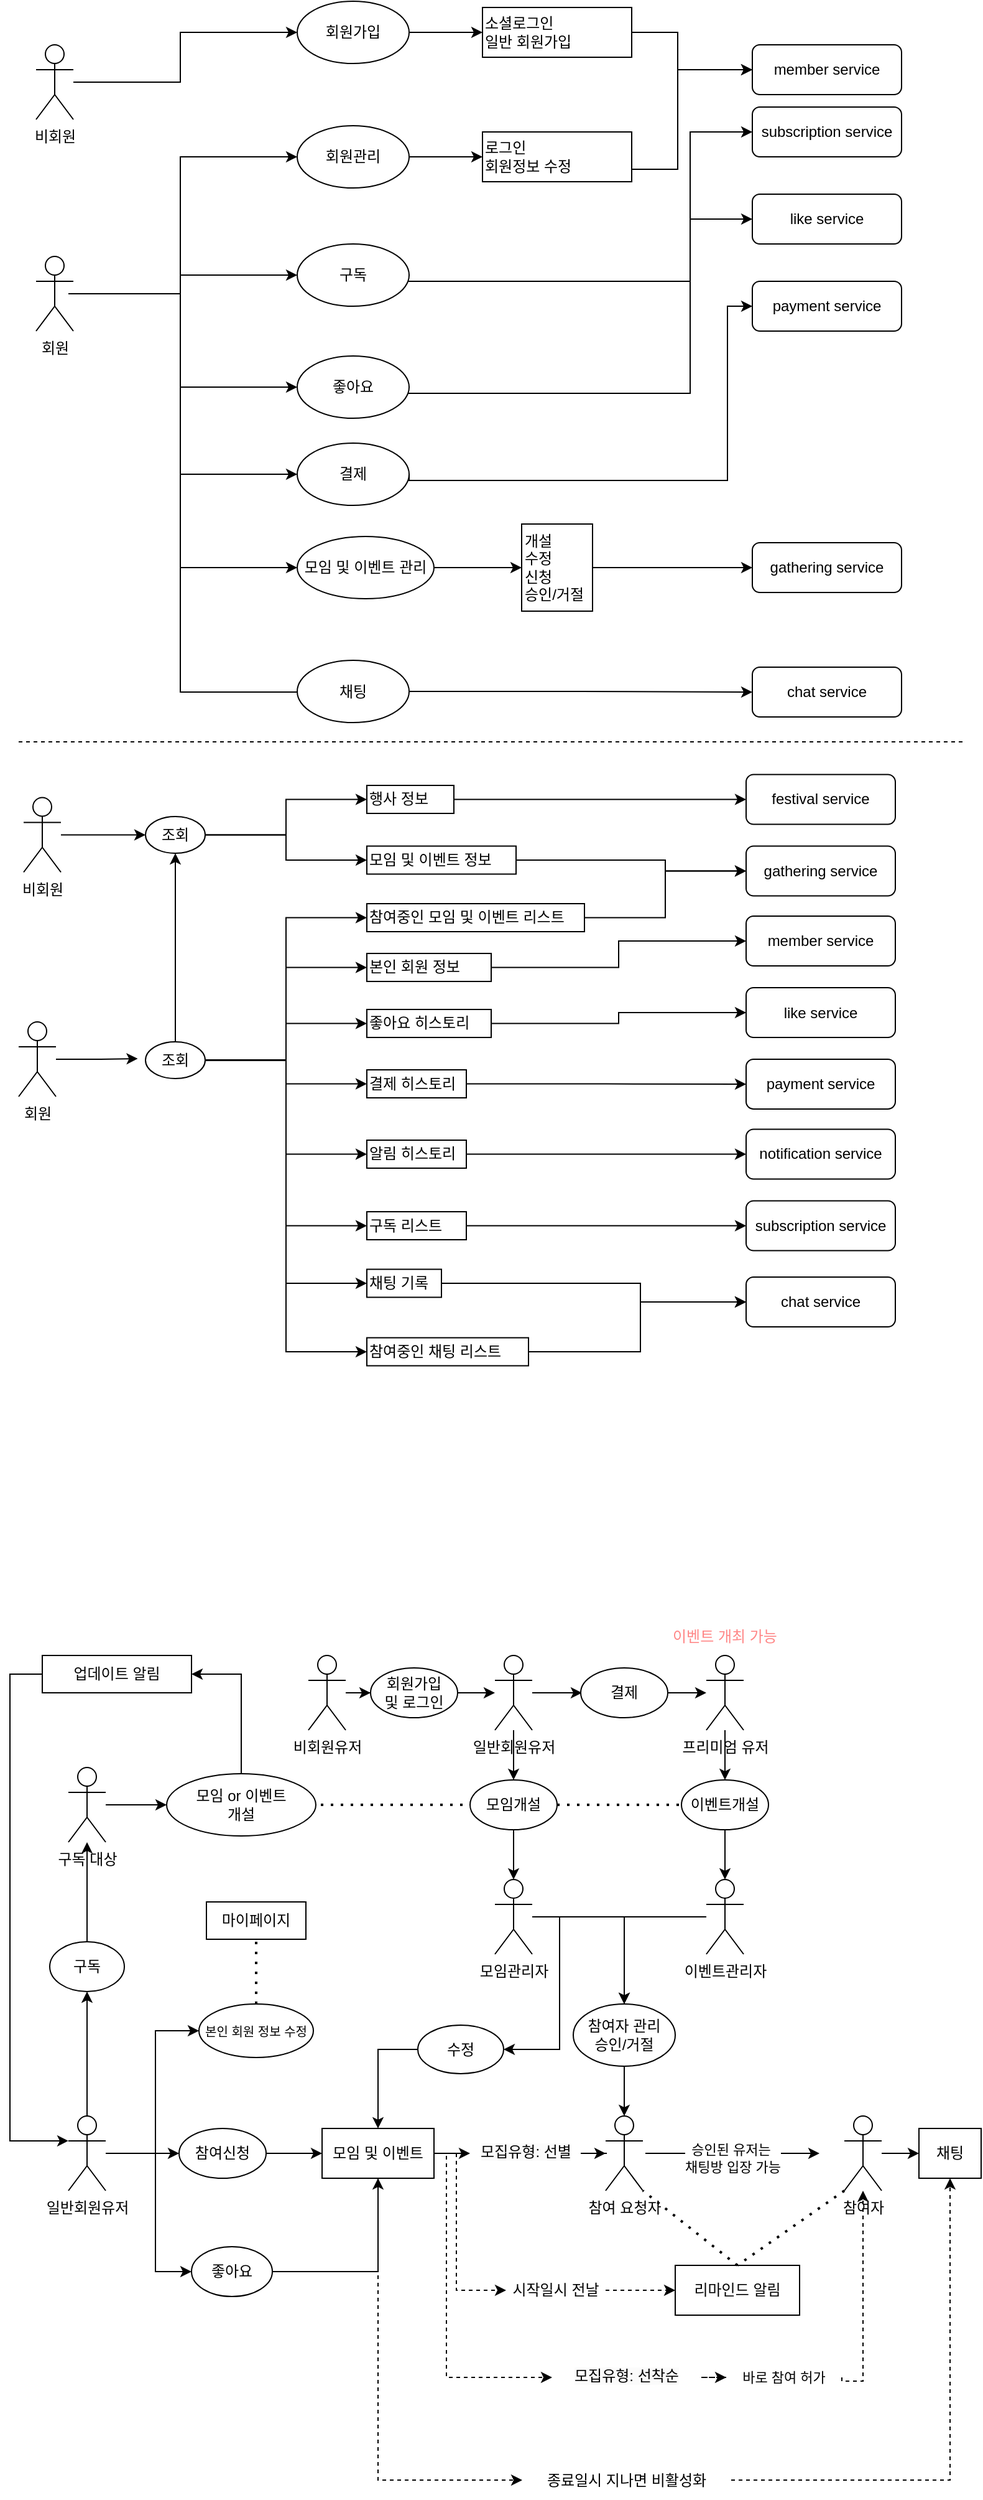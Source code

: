 <mxfile version="24.3.0" type="github">
  <diagram name="페이지-1" id="MK5Hw0KBVoJ_4Murm1ev">
    <mxGraphModel dx="1434" dy="728" grid="0" gridSize="10" guides="1" tooltips="1" connect="1" arrows="1" fold="1" page="1" pageScale="1" pageWidth="827" pageHeight="1169" math="0" shadow="0">
      <root>
        <mxCell id="0" />
        <mxCell id="1" parent="0" />
        <mxCell id="NeVZHB2cAkmc2NvBBLA5-3" style="edgeStyle=orthogonalEdgeStyle;rounded=0;orthogonalLoop=1;jettySize=auto;html=1;entryX=0;entryY=0.5;entryDx=0;entryDy=0;" parent="1" source="ANXaPgxON0iwH09Vxr6g-2" target="ANXaPgxON0iwH09Vxr6g-25" edge="1">
          <mxGeometry relative="1" as="geometry">
            <mxPoint x="250" y="30" as="targetPoint" />
            <Array as="points">
              <mxPoint x="160" y="70" />
              <mxPoint x="160" y="30" />
            </Array>
          </mxGeometry>
        </mxCell>
        <mxCell id="ANXaPgxON0iwH09Vxr6g-2" value="비회원" style="shape=umlActor;verticalLabelPosition=bottom;verticalAlign=top;html=1;outlineConnect=0;" parent="1" vertex="1">
          <mxGeometry x="44" y="40" width="30" height="60" as="geometry" />
        </mxCell>
        <mxCell id="ANXaPgxON0iwH09Vxr6g-62" style="edgeStyle=orthogonalEdgeStyle;rounded=0;orthogonalLoop=1;jettySize=auto;html=1;entryX=0;entryY=0.5;entryDx=0;entryDy=0;" parent="1" source="ANXaPgxON0iwH09Vxr6g-9" target="ANXaPgxON0iwH09Vxr6g-28" edge="1">
          <mxGeometry relative="1" as="geometry">
            <Array as="points">
              <mxPoint x="160" y="240" />
              <mxPoint x="160" y="225" />
            </Array>
          </mxGeometry>
        </mxCell>
        <mxCell id="ANXaPgxON0iwH09Vxr6g-63" style="edgeStyle=orthogonalEdgeStyle;rounded=0;orthogonalLoop=1;jettySize=auto;html=1;entryX=0;entryY=0.5;entryDx=0;entryDy=0;" parent="1" source="ANXaPgxON0iwH09Vxr6g-9" target="ANXaPgxON0iwH09Vxr6g-29" edge="1">
          <mxGeometry relative="1" as="geometry">
            <Array as="points">
              <mxPoint x="160" y="240" />
              <mxPoint x="160" y="315" />
            </Array>
          </mxGeometry>
        </mxCell>
        <mxCell id="ANXaPgxON0iwH09Vxr6g-65" style="edgeStyle=orthogonalEdgeStyle;rounded=0;orthogonalLoop=1;jettySize=auto;html=1;entryX=0;entryY=0.5;entryDx=0;entryDy=0;" parent="1" source="ANXaPgxON0iwH09Vxr6g-9" target="ANXaPgxON0iwH09Vxr6g-30" edge="1">
          <mxGeometry relative="1" as="geometry">
            <Array as="points">
              <mxPoint x="160" y="240" />
              <mxPoint x="160" y="385" />
            </Array>
          </mxGeometry>
        </mxCell>
        <mxCell id="ANXaPgxON0iwH09Vxr6g-80" style="edgeStyle=orthogonalEdgeStyle;rounded=0;orthogonalLoop=1;jettySize=auto;html=1;entryX=0;entryY=0.5;entryDx=0;entryDy=0;" parent="1" source="ANXaPgxON0iwH09Vxr6g-9" target="ANXaPgxON0iwH09Vxr6g-36" edge="1">
          <mxGeometry relative="1" as="geometry">
            <Array as="points">
              <mxPoint x="160" y="240" />
              <mxPoint x="160" y="560" />
              <mxPoint x="280" y="560" />
            </Array>
          </mxGeometry>
        </mxCell>
        <mxCell id="NeVZHB2cAkmc2NvBBLA5-2" style="edgeStyle=orthogonalEdgeStyle;rounded=0;orthogonalLoop=1;jettySize=auto;html=1;entryX=0;entryY=0.5;entryDx=0;entryDy=0;" parent="1" target="ANXaPgxON0iwH09Vxr6g-31" edge="1">
          <mxGeometry relative="1" as="geometry">
            <mxPoint x="70" y="240" as="sourcePoint" />
            <mxPoint x="266" y="455" as="targetPoint" />
            <Array as="points">
              <mxPoint x="160" y="240" />
              <mxPoint x="160" y="460" />
            </Array>
          </mxGeometry>
        </mxCell>
        <mxCell id="NeVZHB2cAkmc2NvBBLA5-11" style="edgeStyle=orthogonalEdgeStyle;rounded=0;orthogonalLoop=1;jettySize=auto;html=1;entryX=0;entryY=0.5;entryDx=0;entryDy=0;" parent="1" source="ANXaPgxON0iwH09Vxr6g-9" target="ANXaPgxON0iwH09Vxr6g-26" edge="1">
          <mxGeometry relative="1" as="geometry">
            <Array as="points">
              <mxPoint x="160" y="240" />
              <mxPoint x="160" y="130" />
            </Array>
          </mxGeometry>
        </mxCell>
        <mxCell id="ANXaPgxON0iwH09Vxr6g-9" value="회&lt;span style=&quot;background-color: initial;&quot;&gt;원&lt;/span&gt;" style="shape=umlActor;verticalLabelPosition=bottom;verticalAlign=top;html=1;outlineConnect=0;" parent="1" vertex="1">
          <mxGeometry x="44" y="210" width="30" height="60" as="geometry" />
        </mxCell>
        <mxCell id="NeVZHB2cAkmc2NvBBLA5-5" style="edgeStyle=orthogonalEdgeStyle;rounded=0;orthogonalLoop=1;jettySize=auto;html=1;entryX=0;entryY=0.5;entryDx=0;entryDy=0;" parent="1" source="ANXaPgxON0iwH09Vxr6g-25" target="ANXaPgxON0iwH09Vxr6g-56" edge="1">
          <mxGeometry relative="1" as="geometry">
            <mxPoint x="394" y="30" as="targetPoint" />
          </mxGeometry>
        </mxCell>
        <mxCell id="ANXaPgxON0iwH09Vxr6g-25" value="회원가입" style="ellipse;whiteSpace=wrap;html=1;" parent="1" vertex="1">
          <mxGeometry x="254" y="5" width="90" height="50" as="geometry" />
        </mxCell>
        <mxCell id="NeVZHB2cAkmc2NvBBLA5-6" style="edgeStyle=orthogonalEdgeStyle;rounded=0;orthogonalLoop=1;jettySize=auto;html=1;entryX=0;entryY=0.5;entryDx=0;entryDy=0;" parent="1" source="ANXaPgxON0iwH09Vxr6g-26" target="ANXaPgxON0iwH09Vxr6g-52" edge="1">
          <mxGeometry relative="1" as="geometry">
            <mxPoint x="394" y="130" as="targetPoint" />
          </mxGeometry>
        </mxCell>
        <mxCell id="ANXaPgxON0iwH09Vxr6g-26" value="회원관리" style="ellipse;whiteSpace=wrap;html=1;" parent="1" vertex="1">
          <mxGeometry x="254" y="105" width="90" height="50" as="geometry" />
        </mxCell>
        <mxCell id="ANXaPgxON0iwH09Vxr6g-61" style="edgeStyle=orthogonalEdgeStyle;rounded=0;orthogonalLoop=1;jettySize=auto;html=1;entryX=0;entryY=0.5;entryDx=0;entryDy=0;" parent="1" source="ANXaPgxON0iwH09Vxr6g-28" target="ANXaPgxON0iwH09Vxr6g-43" edge="1">
          <mxGeometry relative="1" as="geometry">
            <Array as="points">
              <mxPoint x="570" y="230" />
              <mxPoint x="570" y="110" />
            </Array>
          </mxGeometry>
        </mxCell>
        <mxCell id="ANXaPgxON0iwH09Vxr6g-28" value="구독" style="ellipse;whiteSpace=wrap;html=1;" parent="1" vertex="1">
          <mxGeometry x="254" y="200" width="90" height="50" as="geometry" />
        </mxCell>
        <mxCell id="ANXaPgxON0iwH09Vxr6g-64" style="edgeStyle=orthogonalEdgeStyle;rounded=0;orthogonalLoop=1;jettySize=auto;html=1;entryX=0;entryY=0.5;entryDx=0;entryDy=0;" parent="1" source="ANXaPgxON0iwH09Vxr6g-29" target="ANXaPgxON0iwH09Vxr6g-48" edge="1">
          <mxGeometry relative="1" as="geometry">
            <Array as="points">
              <mxPoint x="570" y="320" />
              <mxPoint x="570" y="180" />
            </Array>
          </mxGeometry>
        </mxCell>
        <mxCell id="ANXaPgxON0iwH09Vxr6g-29" value="좋아요" style="ellipse;whiteSpace=wrap;html=1;" parent="1" vertex="1">
          <mxGeometry x="254" y="290" width="90" height="50" as="geometry" />
        </mxCell>
        <mxCell id="ANXaPgxON0iwH09Vxr6g-66" style="edgeStyle=orthogonalEdgeStyle;rounded=0;orthogonalLoop=1;jettySize=auto;html=1;exitX=1;exitY=0.5;exitDx=0;exitDy=0;entryX=0;entryY=0.5;entryDx=0;entryDy=0;" parent="1" source="ANXaPgxON0iwH09Vxr6g-30" target="ANXaPgxON0iwH09Vxr6g-45" edge="1">
          <mxGeometry relative="1" as="geometry">
            <Array as="points">
              <mxPoint x="600" y="390" />
              <mxPoint x="600" y="250" />
            </Array>
          </mxGeometry>
        </mxCell>
        <mxCell id="ANXaPgxON0iwH09Vxr6g-30" value="결제" style="ellipse;whiteSpace=wrap;html=1;" parent="1" vertex="1">
          <mxGeometry x="254" y="360" width="90" height="50" as="geometry" />
        </mxCell>
        <mxCell id="NeVZHB2cAkmc2NvBBLA5-9" style="edgeStyle=orthogonalEdgeStyle;rounded=0;orthogonalLoop=1;jettySize=auto;html=1;exitX=1;exitY=0.5;exitDx=0;exitDy=0;" parent="1" source="ANXaPgxON0iwH09Vxr6g-31" target="ANXaPgxON0iwH09Vxr6g-76" edge="1">
          <mxGeometry relative="1" as="geometry" />
        </mxCell>
        <mxCell id="ANXaPgxON0iwH09Vxr6g-31" value="모임 및 이벤트 관리" style="ellipse;whiteSpace=wrap;html=1;" parent="1" vertex="1">
          <mxGeometry x="254" y="435" width="110" height="50" as="geometry" />
        </mxCell>
        <mxCell id="ANXaPgxON0iwH09Vxr6g-81" style="edgeStyle=orthogonalEdgeStyle;rounded=0;orthogonalLoop=1;jettySize=auto;html=1;entryX=0;entryY=0.5;entryDx=0;entryDy=0;" parent="1" source="ANXaPgxON0iwH09Vxr6g-36" target="ANXaPgxON0iwH09Vxr6g-47" edge="1">
          <mxGeometry relative="1" as="geometry" />
        </mxCell>
        <mxCell id="ANXaPgxON0iwH09Vxr6g-36" value="채팅" style="ellipse;whiteSpace=wrap;html=1;" parent="1" vertex="1">
          <mxGeometry x="254" y="534.5" width="90" height="50" as="geometry" />
        </mxCell>
        <mxCell id="ANXaPgxON0iwH09Vxr6g-42" value="member service" style="rounded=1;whiteSpace=wrap;html=1;" parent="1" vertex="1">
          <mxGeometry x="620" y="40" width="120" height="40" as="geometry" />
        </mxCell>
        <mxCell id="ANXaPgxON0iwH09Vxr6g-43" value="subscription service" style="rounded=1;whiteSpace=wrap;html=1;" parent="1" vertex="1">
          <mxGeometry x="620" y="90" width="120" height="40" as="geometry" />
        </mxCell>
        <mxCell id="ANXaPgxON0iwH09Vxr6g-45" value="payment&amp;nbsp;&lt;span style=&quot;background-color: initial;&quot;&gt;service&lt;/span&gt;" style="rounded=1;whiteSpace=wrap;html=1;" parent="1" vertex="1">
          <mxGeometry x="620" y="230" width="120" height="40" as="geometry" />
        </mxCell>
        <mxCell id="ANXaPgxON0iwH09Vxr6g-46" value="notification&amp;nbsp;&lt;span style=&quot;background-color: initial;&quot;&gt;service&lt;/span&gt;" style="rounded=1;whiteSpace=wrap;html=1;" parent="1" vertex="1">
          <mxGeometry x="615" y="911.25" width="120" height="40" as="geometry" />
        </mxCell>
        <mxCell id="ANXaPgxON0iwH09Vxr6g-47" value="&lt;span style=&quot;background-color: initial;&quot;&gt;chat service&lt;/span&gt;" style="rounded=1;whiteSpace=wrap;html=1;" parent="1" vertex="1">
          <mxGeometry x="620" y="540" width="120" height="40" as="geometry" />
        </mxCell>
        <mxCell id="ANXaPgxON0iwH09Vxr6g-48" value="&lt;span style=&quot;background-color: initial;&quot;&gt;like service&lt;/span&gt;" style="rounded=1;whiteSpace=wrap;html=1;" parent="1" vertex="1">
          <mxGeometry x="620" y="160" width="120" height="40" as="geometry" />
        </mxCell>
        <mxCell id="ANXaPgxON0iwH09Vxr6g-49" value="&lt;span style=&quot;background-color: initial;&quot;&gt;festival service&lt;/span&gt;" style="rounded=1;whiteSpace=wrap;html=1;" parent="1" vertex="1">
          <mxGeometry x="615" y="626.25" width="120" height="40" as="geometry" />
        </mxCell>
        <mxCell id="ANXaPgxON0iwH09Vxr6g-50" value="&lt;span style=&quot;background-color: initial;&quot;&gt;gathering service&lt;/span&gt;" style="rounded=1;whiteSpace=wrap;html=1;" parent="1" vertex="1">
          <mxGeometry x="620" y="440" width="120" height="40" as="geometry" />
        </mxCell>
        <mxCell id="NeVZHB2cAkmc2NvBBLA5-8" style="edgeStyle=orthogonalEdgeStyle;rounded=0;orthogonalLoop=1;jettySize=auto;html=1;entryX=0;entryY=0.5;entryDx=0;entryDy=0;" parent="1" source="ANXaPgxON0iwH09Vxr6g-52" target="ANXaPgxON0iwH09Vxr6g-42" edge="1">
          <mxGeometry relative="1" as="geometry">
            <Array as="points">
              <mxPoint x="560" y="140" />
              <mxPoint x="560" y="60" />
            </Array>
          </mxGeometry>
        </mxCell>
        <mxCell id="ANXaPgxON0iwH09Vxr6g-52" value="로그인&lt;div&gt;회원정보 수정&lt;/div&gt;" style="rounded=0;whiteSpace=wrap;html=1;align=left;" parent="1" vertex="1">
          <mxGeometry x="403" y="110" width="120" height="40" as="geometry" />
        </mxCell>
        <mxCell id="NeVZHB2cAkmc2NvBBLA5-7" style="edgeStyle=orthogonalEdgeStyle;rounded=0;orthogonalLoop=1;jettySize=auto;html=1;exitX=1;exitY=0.5;exitDx=0;exitDy=0;entryX=0;entryY=0.5;entryDx=0;entryDy=0;" parent="1" source="ANXaPgxON0iwH09Vxr6g-56" target="ANXaPgxON0iwH09Vxr6g-42" edge="1">
          <mxGeometry relative="1" as="geometry">
            <Array as="points">
              <mxPoint x="560" y="30" />
              <mxPoint x="560" y="60" />
            </Array>
          </mxGeometry>
        </mxCell>
        <mxCell id="ANXaPgxON0iwH09Vxr6g-56" value="소셜로그인&lt;div&gt;일반 회원가입&lt;/div&gt;" style="rounded=0;whiteSpace=wrap;html=1;align=left;" parent="1" vertex="1">
          <mxGeometry x="403" y="10" width="120" height="40" as="geometry" />
        </mxCell>
        <mxCell id="NeVZHB2cAkmc2NvBBLA5-10" style="edgeStyle=orthogonalEdgeStyle;rounded=0;orthogonalLoop=1;jettySize=auto;html=1;entryX=0;entryY=0.5;entryDx=0;entryDy=0;" parent="1" source="ANXaPgxON0iwH09Vxr6g-76" target="ANXaPgxON0iwH09Vxr6g-50" edge="1">
          <mxGeometry relative="1" as="geometry" />
        </mxCell>
        <mxCell id="ANXaPgxON0iwH09Vxr6g-76" value="개설&lt;div&gt;수정&lt;/div&gt;&lt;div&gt;신청&lt;/div&gt;&lt;div&gt;승인/거절&lt;/div&gt;" style="rounded=0;whiteSpace=wrap;html=1;align=left;" parent="1" vertex="1">
          <mxGeometry x="434.5" y="425" width="57" height="70" as="geometry" />
        </mxCell>
        <mxCell id="ANXaPgxON0iwH09Vxr6g-82" value="" style="endArrow=none;dashed=1;html=1;rounded=0;" parent="1" edge="1">
          <mxGeometry width="50" height="50" relative="1" as="geometry">
            <mxPoint x="30" y="600" as="sourcePoint" />
            <mxPoint x="790" y="600" as="targetPoint" />
          </mxGeometry>
        </mxCell>
        <mxCell id="ANXaPgxON0iwH09Vxr6g-84" value="&lt;span style=&quot;background-color: initial;&quot;&gt;chat service&lt;/span&gt;" style="rounded=1;whiteSpace=wrap;html=1;" parent="1" vertex="1">
          <mxGeometry x="615" y="1030" width="120" height="40" as="geometry" />
        </mxCell>
        <mxCell id="ANXaPgxON0iwH09Vxr6g-85" value="member service" style="rounded=1;whiteSpace=wrap;html=1;" parent="1" vertex="1">
          <mxGeometry x="615" y="740" width="120" height="40" as="geometry" />
        </mxCell>
        <mxCell id="ANXaPgxON0iwH09Vxr6g-86" value="subscription service" style="rounded=1;whiteSpace=wrap;html=1;" parent="1" vertex="1">
          <mxGeometry x="615" y="968.75" width="120" height="40" as="geometry" />
        </mxCell>
        <mxCell id="ANXaPgxON0iwH09Vxr6g-87" value="payment&amp;nbsp;&lt;span style=&quot;background-color: initial;&quot;&gt;service&lt;/span&gt;" style="rounded=1;whiteSpace=wrap;html=1;" parent="1" vertex="1">
          <mxGeometry x="615" y="855" width="120" height="40" as="geometry" />
        </mxCell>
        <mxCell id="ANXaPgxON0iwH09Vxr6g-88" value="&lt;span style=&quot;background-color: initial;&quot;&gt;like service&lt;/span&gt;" style="rounded=1;whiteSpace=wrap;html=1;" parent="1" vertex="1">
          <mxGeometry x="615" y="797.5" width="120" height="40" as="geometry" />
        </mxCell>
        <mxCell id="ANXaPgxON0iwH09Vxr6g-89" value="&lt;span style=&quot;background-color: initial;&quot;&gt;gathering service&lt;/span&gt;" style="rounded=1;whiteSpace=wrap;html=1;" parent="1" vertex="1">
          <mxGeometry x="615" y="683.75" width="120" height="40" as="geometry" />
        </mxCell>
        <mxCell id="ANXaPgxON0iwH09Vxr6g-139" style="edgeStyle=orthogonalEdgeStyle;rounded=0;orthogonalLoop=1;jettySize=auto;html=1;entryX=0;entryY=0.5;entryDx=0;entryDy=0;" parent="1" source="ANXaPgxON0iwH09Vxr6g-92" target="NeVZHB2cAkmc2NvBBLA5-1" edge="1">
          <mxGeometry relative="1" as="geometry">
            <mxPoint x="140.0" y="674.483" as="targetPoint" />
          </mxGeometry>
        </mxCell>
        <mxCell id="ANXaPgxON0iwH09Vxr6g-92" value="비회원" style="shape=umlActor;verticalLabelPosition=bottom;verticalAlign=top;html=1;outlineConnect=0;" parent="1" vertex="1">
          <mxGeometry x="34" y="644.75" width="30" height="60" as="geometry" />
        </mxCell>
        <mxCell id="ANXaPgxON0iwH09Vxr6g-93" value="회&lt;span style=&quot;background-color: initial;&quot;&gt;원&lt;/span&gt;" style="shape=umlActor;verticalLabelPosition=bottom;verticalAlign=top;html=1;outlineConnect=0;" parent="1" vertex="1">
          <mxGeometry x="30" y="825" width="30" height="60" as="geometry" />
        </mxCell>
        <mxCell id="ANXaPgxON0iwH09Vxr6g-101" style="edgeStyle=orthogonalEdgeStyle;rounded=0;orthogonalLoop=1;jettySize=auto;html=1;entryX=0;entryY=0.5;entryDx=0;entryDy=0;exitX=1;exitY=0.5;exitDx=0;exitDy=0;" parent="1" source="ANXaPgxON0iwH09Vxr6g-126" target="ANXaPgxON0iwH09Vxr6g-85" edge="1">
          <mxGeometry relative="1" as="geometry">
            <mxPoint x="320" y="733.724" as="sourcePoint" />
          </mxGeometry>
        </mxCell>
        <mxCell id="ANXaPgxON0iwH09Vxr6g-105" style="edgeStyle=orthogonalEdgeStyle;rounded=0;orthogonalLoop=1;jettySize=auto;html=1;exitX=1;exitY=0.5;exitDx=0;exitDy=0;entryX=0;entryY=0.5;entryDx=0;entryDy=0;" parent="1" source="ANXaPgxON0iwH09Vxr6g-122" target="ANXaPgxON0iwH09Vxr6g-87" edge="1">
          <mxGeometry relative="1" as="geometry">
            <mxPoint x="320" y="861.25" as="sourcePoint" />
          </mxGeometry>
        </mxCell>
        <mxCell id="ANXaPgxON0iwH09Vxr6g-107" style="edgeStyle=orthogonalEdgeStyle;rounded=0;orthogonalLoop=1;jettySize=auto;html=1;entryX=0;entryY=0.5;entryDx=0;entryDy=0;exitX=1;exitY=0.5;exitDx=0;exitDy=0;" parent="1" source="ANXaPgxON0iwH09Vxr6g-123" target="ANXaPgxON0iwH09Vxr6g-46" edge="1">
          <mxGeometry relative="1" as="geometry">
            <mxPoint x="320" y="931.241" as="sourcePoint" />
          </mxGeometry>
        </mxCell>
        <mxCell id="ANXaPgxON0iwH09Vxr6g-109" style="edgeStyle=orthogonalEdgeStyle;rounded=0;orthogonalLoop=1;jettySize=auto;html=1;entryX=0;entryY=0.5;entryDx=0;entryDy=0;exitX=1;exitY=0.5;exitDx=0;exitDy=0;" parent="1" source="ANXaPgxON0iwH09Vxr6g-121" target="ANXaPgxON0iwH09Vxr6g-86" edge="1">
          <mxGeometry relative="1" as="geometry">
            <mxPoint x="320" y="1002.483" as="sourcePoint" />
          </mxGeometry>
        </mxCell>
        <mxCell id="ANXaPgxON0iwH09Vxr6g-134" style="edgeStyle=orthogonalEdgeStyle;rounded=0;orthogonalLoop=1;jettySize=auto;html=1;entryX=0;entryY=0.5;entryDx=0;entryDy=0;" parent="1" source="ANXaPgxON0iwH09Vxr6g-112" target="ANXaPgxON0iwH09Vxr6g-84" edge="1">
          <mxGeometry relative="1" as="geometry">
            <Array as="points">
              <mxPoint x="530" y="1090" />
              <mxPoint x="530" y="1050" />
            </Array>
          </mxGeometry>
        </mxCell>
        <mxCell id="ANXaPgxON0iwH09Vxr6g-112" value="참여중인 채팅 리스트" style="rounded=0;whiteSpace=wrap;html=1;align=left;" parent="1" vertex="1">
          <mxGeometry x="310" y="1078.75" width="130" height="22.5" as="geometry" />
        </mxCell>
        <mxCell id="ANXaPgxON0iwH09Vxr6g-133" style="edgeStyle=orthogonalEdgeStyle;rounded=0;orthogonalLoop=1;jettySize=auto;html=1;entryX=0;entryY=0.5;entryDx=0;entryDy=0;" parent="1" source="ANXaPgxON0iwH09Vxr6g-120" target="ANXaPgxON0iwH09Vxr6g-84" edge="1">
          <mxGeometry relative="1" as="geometry">
            <Array as="points">
              <mxPoint x="530" y="1035" />
              <mxPoint x="530" y="1050" />
            </Array>
          </mxGeometry>
        </mxCell>
        <mxCell id="ANXaPgxON0iwH09Vxr6g-120" value="채팅 기록" style="rounded=0;whiteSpace=wrap;html=1;align=left;" parent="1" vertex="1">
          <mxGeometry x="310" y="1023.75" width="60" height="22.5" as="geometry" />
        </mxCell>
        <mxCell id="ANXaPgxON0iwH09Vxr6g-121" value="구독 리스트" style="rounded=0;whiteSpace=wrap;html=1;align=left;" parent="1" vertex="1">
          <mxGeometry x="310" y="977.5" width="80" height="22.5" as="geometry" />
        </mxCell>
        <mxCell id="ANXaPgxON0iwH09Vxr6g-122" value="결제 히스토리" style="rounded=0;whiteSpace=wrap;html=1;align=left;" parent="1" vertex="1">
          <mxGeometry x="310" y="863.5" width="80" height="22.5" as="geometry" />
        </mxCell>
        <mxCell id="ANXaPgxON0iwH09Vxr6g-123" value="알림 히스토리" style="rounded=0;whiteSpace=wrap;html=1;align=left;" parent="1" vertex="1">
          <mxGeometry x="310" y="920" width="80" height="22.5" as="geometry" />
        </mxCell>
        <mxCell id="ANXaPgxON0iwH09Vxr6g-152" style="edgeStyle=orthogonalEdgeStyle;rounded=0;orthogonalLoop=1;jettySize=auto;html=1;entryX=0;entryY=0.5;entryDx=0;entryDy=0;" parent="1" source="ANXaPgxON0iwH09Vxr6g-124" target="ANXaPgxON0iwH09Vxr6g-88" edge="1">
          <mxGeometry relative="1" as="geometry" />
        </mxCell>
        <mxCell id="ANXaPgxON0iwH09Vxr6g-124" value="좋아요 히스토리" style="rounded=0;whiteSpace=wrap;html=1;align=left;" parent="1" vertex="1">
          <mxGeometry x="310" y="815" width="100" height="22.5" as="geometry" />
        </mxCell>
        <mxCell id="ANXaPgxON0iwH09Vxr6g-131" style="edgeStyle=orthogonalEdgeStyle;rounded=0;orthogonalLoop=1;jettySize=auto;html=1;entryX=0;entryY=0.5;entryDx=0;entryDy=0;" parent="1" source="ANXaPgxON0iwH09Vxr6g-125" target="ANXaPgxON0iwH09Vxr6g-89" edge="1">
          <mxGeometry relative="1" as="geometry" />
        </mxCell>
        <mxCell id="ANXaPgxON0iwH09Vxr6g-125" value="참여중인 모임 및 이벤트 리스트" style="rounded=0;whiteSpace=wrap;html=1;align=left;" parent="1" vertex="1">
          <mxGeometry x="310" y="730" width="175" height="22.5" as="geometry" />
        </mxCell>
        <mxCell id="ANXaPgxON0iwH09Vxr6g-126" value="본인 회원 정보" style="rounded=0;whiteSpace=wrap;html=1;align=left;" parent="1" vertex="1">
          <mxGeometry x="310" y="770" width="100" height="22.5" as="geometry" />
        </mxCell>
        <mxCell id="ANXaPgxON0iwH09Vxr6g-130" style="edgeStyle=orthogonalEdgeStyle;rounded=0;orthogonalLoop=1;jettySize=auto;html=1;entryX=0;entryY=0.5;entryDx=0;entryDy=0;" parent="1" source="ANXaPgxON0iwH09Vxr6g-127" target="ANXaPgxON0iwH09Vxr6g-89" edge="1">
          <mxGeometry relative="1" as="geometry">
            <Array as="points">
              <mxPoint x="550" y="695" />
              <mxPoint x="550" y="704" />
            </Array>
          </mxGeometry>
        </mxCell>
        <mxCell id="ANXaPgxON0iwH09Vxr6g-127" value="모임 및 이벤트 정보" style="rounded=0;whiteSpace=wrap;html=1;align=left;" parent="1" vertex="1">
          <mxGeometry x="310" y="683.75" width="120" height="22.5" as="geometry" />
        </mxCell>
        <mxCell id="ANXaPgxON0iwH09Vxr6g-132" style="edgeStyle=orthogonalEdgeStyle;rounded=0;orthogonalLoop=1;jettySize=auto;html=1;entryX=0;entryY=0.5;entryDx=0;entryDy=0;exitX=1;exitY=0.5;exitDx=0;exitDy=0;" parent="1" source="ANXaPgxON0iwH09Vxr6g-128" target="ANXaPgxON0iwH09Vxr6g-49" edge="1">
          <mxGeometry relative="1" as="geometry">
            <Array as="points">
              <mxPoint x="450" y="646" />
            </Array>
          </mxGeometry>
        </mxCell>
        <mxCell id="ANXaPgxON0iwH09Vxr6g-128" value="행사 정보" style="rounded=0;whiteSpace=wrap;html=1;align=left;" parent="1" vertex="1">
          <mxGeometry x="310" y="635" width="70" height="22.5" as="geometry" />
        </mxCell>
        <mxCell id="ANXaPgxON0iwH09Vxr6g-142" style="edgeStyle=orthogonalEdgeStyle;rounded=0;orthogonalLoop=1;jettySize=auto;html=1;entryX=0;entryY=0.5;entryDx=0;entryDy=0;exitX=1;exitY=0.5;exitDx=0;exitDy=0;" parent="1" source="NeVZHB2cAkmc2NvBBLA5-1" target="ANXaPgxON0iwH09Vxr6g-127" edge="1">
          <mxGeometry relative="1" as="geometry">
            <mxPoint x="180.0" y="674.483" as="sourcePoint" />
          </mxGeometry>
        </mxCell>
        <mxCell id="ANXaPgxON0iwH09Vxr6g-143" style="edgeStyle=orthogonalEdgeStyle;rounded=0;orthogonalLoop=1;jettySize=auto;html=1;entryX=0;entryY=0.5;entryDx=0;entryDy=0;exitX=1;exitY=0.5;exitDx=0;exitDy=0;" parent="1" source="NeVZHB2cAkmc2NvBBLA5-1" target="ANXaPgxON0iwH09Vxr6g-128" edge="1">
          <mxGeometry relative="1" as="geometry">
            <mxPoint x="180.0" y="674.483" as="sourcePoint" />
          </mxGeometry>
        </mxCell>
        <mxCell id="ANXaPgxON0iwH09Vxr6g-144" style="edgeStyle=orthogonalEdgeStyle;rounded=0;orthogonalLoop=1;jettySize=auto;html=1;entryX=0;entryY=0.5;entryDx=0;entryDy=0;" parent="1" source="ANXaPgxON0iwH09Vxr6g-140" target="ANXaPgxON0iwH09Vxr6g-125" edge="1">
          <mxGeometry relative="1" as="geometry" />
        </mxCell>
        <mxCell id="ANXaPgxON0iwH09Vxr6g-145" style="edgeStyle=orthogonalEdgeStyle;rounded=0;orthogonalLoop=1;jettySize=auto;html=1;entryX=0;entryY=0.5;entryDx=0;entryDy=0;" parent="1" source="ANXaPgxON0iwH09Vxr6g-140" target="ANXaPgxON0iwH09Vxr6g-126" edge="1">
          <mxGeometry relative="1" as="geometry" />
        </mxCell>
        <mxCell id="ANXaPgxON0iwH09Vxr6g-146" style="edgeStyle=orthogonalEdgeStyle;rounded=0;orthogonalLoop=1;jettySize=auto;html=1;entryX=0;entryY=0.5;entryDx=0;entryDy=0;" parent="1" source="ANXaPgxON0iwH09Vxr6g-140" target="ANXaPgxON0iwH09Vxr6g-124" edge="1">
          <mxGeometry relative="1" as="geometry" />
        </mxCell>
        <mxCell id="ANXaPgxON0iwH09Vxr6g-147" style="edgeStyle=orthogonalEdgeStyle;rounded=0;orthogonalLoop=1;jettySize=auto;html=1;entryX=0;entryY=0.5;entryDx=0;entryDy=0;" parent="1" source="ANXaPgxON0iwH09Vxr6g-140" target="ANXaPgxON0iwH09Vxr6g-122" edge="1">
          <mxGeometry relative="1" as="geometry" />
        </mxCell>
        <mxCell id="ANXaPgxON0iwH09Vxr6g-148" style="edgeStyle=orthogonalEdgeStyle;rounded=0;orthogonalLoop=1;jettySize=auto;html=1;entryX=0;entryY=0.5;entryDx=0;entryDy=0;" parent="1" source="ANXaPgxON0iwH09Vxr6g-140" target="ANXaPgxON0iwH09Vxr6g-123" edge="1">
          <mxGeometry relative="1" as="geometry" />
        </mxCell>
        <mxCell id="ANXaPgxON0iwH09Vxr6g-149" style="edgeStyle=orthogonalEdgeStyle;rounded=0;orthogonalLoop=1;jettySize=auto;html=1;entryX=0;entryY=0.5;entryDx=0;entryDy=0;" parent="1" source="ANXaPgxON0iwH09Vxr6g-140" target="ANXaPgxON0iwH09Vxr6g-121" edge="1">
          <mxGeometry relative="1" as="geometry" />
        </mxCell>
        <mxCell id="ANXaPgxON0iwH09Vxr6g-150" style="edgeStyle=orthogonalEdgeStyle;rounded=0;orthogonalLoop=1;jettySize=auto;html=1;entryX=0;entryY=0.5;entryDx=0;entryDy=0;" parent="1" source="ANXaPgxON0iwH09Vxr6g-140" target="ANXaPgxON0iwH09Vxr6g-120" edge="1">
          <mxGeometry relative="1" as="geometry" />
        </mxCell>
        <mxCell id="ANXaPgxON0iwH09Vxr6g-151" style="edgeStyle=orthogonalEdgeStyle;rounded=0;orthogonalLoop=1;jettySize=auto;html=1;entryX=0;entryY=0.5;entryDx=0;entryDy=0;" parent="1" source="ANXaPgxON0iwH09Vxr6g-140" target="ANXaPgxON0iwH09Vxr6g-112" edge="1">
          <mxGeometry relative="1" as="geometry" />
        </mxCell>
        <mxCell id="Z54gssArOeXAfz75tasW-86" style="edgeStyle=orthogonalEdgeStyle;rounded=0;orthogonalLoop=1;jettySize=auto;html=1;" edge="1" parent="1" source="ANXaPgxON0iwH09Vxr6g-140" target="NeVZHB2cAkmc2NvBBLA5-1">
          <mxGeometry relative="1" as="geometry" />
        </mxCell>
        <mxCell id="ANXaPgxON0iwH09Vxr6g-140" value="조회" style="ellipse;whiteSpace=wrap;html=1;" parent="1" vertex="1">
          <mxGeometry x="132" y="841" width="48" height="29.5" as="geometry" />
        </mxCell>
        <mxCell id="ANXaPgxON0iwH09Vxr6g-141" style="edgeStyle=orthogonalEdgeStyle;rounded=0;orthogonalLoop=1;jettySize=auto;html=1;entryX=-0.13;entryY=0.458;entryDx=0;entryDy=0;entryPerimeter=0;" parent="1" source="ANXaPgxON0iwH09Vxr6g-93" target="ANXaPgxON0iwH09Vxr6g-140" edge="1">
          <mxGeometry relative="1" as="geometry" />
        </mxCell>
        <mxCell id="NeVZHB2cAkmc2NvBBLA5-1" value="조회" style="ellipse;whiteSpace=wrap;html=1;" parent="1" vertex="1">
          <mxGeometry x="132" y="660" width="48" height="29.5" as="geometry" />
        </mxCell>
        <mxCell id="Z54gssArOeXAfz75tasW-2" style="edgeStyle=orthogonalEdgeStyle;rounded=0;orthogonalLoop=1;jettySize=auto;html=1;entryX=0;entryY=0.5;entryDx=0;entryDy=0;" edge="1" parent="1" source="Z54gssArOeXAfz75tasW-3" target="Z54gssArOeXAfz75tasW-25">
          <mxGeometry relative="1" as="geometry">
            <mxPoint x="338" y="1364" as="targetPoint" />
          </mxGeometry>
        </mxCell>
        <mxCell id="Z54gssArOeXAfz75tasW-3" value="비회원유저" style="shape=umlActor;verticalLabelPosition=bottom;verticalAlign=top;html=1;outlineConnect=0;" vertex="1" parent="1">
          <mxGeometry x="263" y="1334" width="30" height="60" as="geometry" />
        </mxCell>
        <mxCell id="Z54gssArOeXAfz75tasW-4" style="edgeStyle=orthogonalEdgeStyle;rounded=0;orthogonalLoop=1;jettySize=auto;html=1;entryX=0;entryY=0.5;entryDx=0;entryDy=0;" edge="1" parent="1" source="Z54gssArOeXAfz75tasW-6">
          <mxGeometry relative="1" as="geometry">
            <mxPoint x="483" y="1364" as="targetPoint" />
          </mxGeometry>
        </mxCell>
        <mxCell id="Z54gssArOeXAfz75tasW-5" style="edgeStyle=orthogonalEdgeStyle;rounded=0;orthogonalLoop=1;jettySize=auto;html=1;entryX=0.5;entryY=0;entryDx=0;entryDy=0;" edge="1" parent="1" source="Z54gssArOeXAfz75tasW-6" target="Z54gssArOeXAfz75tasW-22">
          <mxGeometry relative="1" as="geometry">
            <mxPoint x="428" y="1444" as="targetPoint" />
          </mxGeometry>
        </mxCell>
        <mxCell id="Z54gssArOeXAfz75tasW-6" value="일반회원유저" style="shape=umlActor;verticalLabelPosition=bottom;verticalAlign=top;html=1;outlineConnect=0;" vertex="1" parent="1">
          <mxGeometry x="413" y="1334" width="30" height="60" as="geometry" />
        </mxCell>
        <mxCell id="Z54gssArOeXAfz75tasW-7" style="edgeStyle=orthogonalEdgeStyle;rounded=0;orthogonalLoop=1;jettySize=auto;html=1;entryX=0.5;entryY=0;entryDx=0;entryDy=0;" edge="1" parent="1" source="Z54gssArOeXAfz75tasW-8" target="Z54gssArOeXAfz75tasW-23">
          <mxGeometry relative="1" as="geometry">
            <mxPoint x="598.0" y="1444" as="targetPoint" />
          </mxGeometry>
        </mxCell>
        <mxCell id="Z54gssArOeXAfz75tasW-8" value="프리미엄 유저" style="shape=umlActor;verticalLabelPosition=bottom;verticalAlign=top;html=1;outlineConnect=0;" vertex="1" parent="1">
          <mxGeometry x="583" y="1334" width="30" height="60" as="geometry" />
        </mxCell>
        <mxCell id="Z54gssArOeXAfz75tasW-9" style="edgeStyle=orthogonalEdgeStyle;rounded=0;orthogonalLoop=1;jettySize=auto;html=1;exitX=1;exitY=0.5;exitDx=0;exitDy=0;" edge="1" parent="1" source="Z54gssArOeXAfz75tasW-24" target="Z54gssArOeXAfz75tasW-8">
          <mxGeometry relative="1" as="geometry">
            <mxPoint x="553.0" y="1364" as="sourcePoint" />
          </mxGeometry>
        </mxCell>
        <mxCell id="Z54gssArOeXAfz75tasW-10" value="&lt;h1 style=&quot;margin-top: 0px;&quot;&gt;&lt;span style=&quot;font-size: 12px; font-weight: 400;&quot;&gt;이벤트 개최 가능&lt;/span&gt;&lt;/h1&gt;" style="text;html=1;whiteSpace=wrap;overflow=hidden;rounded=0;fontColor=#FF8787;align=center;" vertex="1" parent="1">
          <mxGeometry x="548" y="1294" width="100" height="40" as="geometry" />
        </mxCell>
        <mxCell id="Z54gssArOeXAfz75tasW-11" style="edgeStyle=orthogonalEdgeStyle;rounded=0;orthogonalLoop=1;jettySize=auto;html=1;entryX=0.5;entryY=0;entryDx=0;entryDy=0;" edge="1" parent="1" source="Z54gssArOeXAfz75tasW-12" target="Z54gssArOeXAfz75tasW-34">
          <mxGeometry relative="1" as="geometry" />
        </mxCell>
        <mxCell id="Z54gssArOeXAfz75tasW-82" style="edgeStyle=orthogonalEdgeStyle;rounded=0;orthogonalLoop=1;jettySize=auto;html=1;entryX=1;entryY=0.5;entryDx=0;entryDy=0;" edge="1" parent="1" source="Z54gssArOeXAfz75tasW-12" target="Z54gssArOeXAfz75tasW-78">
          <mxGeometry relative="1" as="geometry">
            <Array as="points">
              <mxPoint x="465" y="1544" />
              <mxPoint x="465" y="1651" />
            </Array>
          </mxGeometry>
        </mxCell>
        <mxCell id="Z54gssArOeXAfz75tasW-12" value="이벤트관리자" style="shape=umlActor;verticalLabelPosition=bottom;verticalAlign=top;html=1;outlineConnect=0;" vertex="1" parent="1">
          <mxGeometry x="583" y="1514" width="30" height="60" as="geometry" />
        </mxCell>
        <mxCell id="Z54gssArOeXAfz75tasW-13" style="edgeStyle=orthogonalEdgeStyle;rounded=0;orthogonalLoop=1;jettySize=auto;html=1;entryX=0.5;entryY=0;entryDx=0;entryDy=0;" edge="1" parent="1" source="Z54gssArOeXAfz75tasW-14" target="Z54gssArOeXAfz75tasW-34">
          <mxGeometry relative="1" as="geometry" />
        </mxCell>
        <mxCell id="Z54gssArOeXAfz75tasW-14" value="모임관리자" style="shape=umlActor;verticalLabelPosition=bottom;verticalAlign=top;html=1;outlineConnect=0;" vertex="1" parent="1">
          <mxGeometry x="413" y="1514" width="30" height="60" as="geometry" />
        </mxCell>
        <mxCell id="Z54gssArOeXAfz75tasW-15" style="edgeStyle=orthogonalEdgeStyle;rounded=0;orthogonalLoop=1;jettySize=auto;html=1;exitX=0.5;exitY=1;exitDx=0;exitDy=0;" edge="1" parent="1" source="Z54gssArOeXAfz75tasW-23" target="Z54gssArOeXAfz75tasW-12">
          <mxGeometry relative="1" as="geometry">
            <mxPoint x="598.0" y="1474" as="sourcePoint" />
          </mxGeometry>
        </mxCell>
        <mxCell id="Z54gssArOeXAfz75tasW-16" style="edgeStyle=orthogonalEdgeStyle;rounded=0;orthogonalLoop=1;jettySize=auto;html=1;entryX=0.5;entryY=0;entryDx=0;entryDy=0;entryPerimeter=0;exitX=0.5;exitY=1;exitDx=0;exitDy=0;" edge="1" parent="1" source="Z54gssArOeXAfz75tasW-22" target="Z54gssArOeXAfz75tasW-14">
          <mxGeometry relative="1" as="geometry">
            <mxPoint x="428" y="1474" as="sourcePoint" />
          </mxGeometry>
        </mxCell>
        <mxCell id="Z54gssArOeXAfz75tasW-17" style="edgeStyle=orthogonalEdgeStyle;rounded=0;orthogonalLoop=1;jettySize=auto;html=1;exitX=1;exitY=0.5;exitDx=0;exitDy=0;" edge="1" parent="1" source="Z54gssArOeXAfz75tasW-25" target="Z54gssArOeXAfz75tasW-6">
          <mxGeometry relative="1" as="geometry">
            <mxPoint x="388" y="1364" as="sourcePoint" />
          </mxGeometry>
        </mxCell>
        <mxCell id="Z54gssArOeXAfz75tasW-18" style="edgeStyle=orthogonalEdgeStyle;rounded=0;orthogonalLoop=1;jettySize=auto;html=1;exitX=1;exitY=0.5;exitDx=0;exitDy=0;entryX=0;entryY=0.5;entryDx=0;entryDy=0;" edge="1" parent="1" source="Z54gssArOeXAfz75tasW-21" target="Z54gssArOeXAfz75tasW-45">
          <mxGeometry relative="1" as="geometry">
            <mxPoint x="387" y="1734" as="targetPoint" />
          </mxGeometry>
        </mxCell>
        <mxCell id="Z54gssArOeXAfz75tasW-19" style="edgeStyle=orthogonalEdgeStyle;rounded=0;orthogonalLoop=1;jettySize=auto;html=1;entryX=0;entryY=0.5;entryDx=0;entryDy=0;dashed=1;" edge="1" parent="1" source="Z54gssArOeXAfz75tasW-21" target="Z54gssArOeXAfz75tasW-44">
          <mxGeometry relative="1" as="geometry">
            <mxPoint x="374" y="1874" as="targetPoint" />
            <Array as="points">
              <mxPoint x="374" y="1734" />
              <mxPoint x="374" y="1914" />
              <mxPoint x="448" y="1914" />
            </Array>
          </mxGeometry>
        </mxCell>
        <mxCell id="Z54gssArOeXAfz75tasW-20" style="edgeStyle=orthogonalEdgeStyle;rounded=0;orthogonalLoop=1;jettySize=auto;html=1;exitX=0.5;exitY=1;exitDx=0;exitDy=0;entryX=0;entryY=0.5;entryDx=0;entryDy=0;dashed=1;" edge="1" parent="1" source="Z54gssArOeXAfz75tasW-21" target="Z54gssArOeXAfz75tasW-62">
          <mxGeometry relative="1" as="geometry" />
        </mxCell>
        <mxCell id="Z54gssArOeXAfz75tasW-21" value="모임 및 이벤트" style="rounded=0;whiteSpace=wrap;html=1;" vertex="1" parent="1">
          <mxGeometry x="274" y="1714" width="90" height="40" as="geometry" />
        </mxCell>
        <mxCell id="Z54gssArOeXAfz75tasW-22" value="모임개설" style="ellipse;whiteSpace=wrap;html=1;" vertex="1" parent="1">
          <mxGeometry x="393" y="1434" width="70" height="40" as="geometry" />
        </mxCell>
        <mxCell id="Z54gssArOeXAfz75tasW-23" value="이벤트개설" style="ellipse;whiteSpace=wrap;html=1;" vertex="1" parent="1">
          <mxGeometry x="563" y="1434" width="70" height="40" as="geometry" />
        </mxCell>
        <mxCell id="Z54gssArOeXAfz75tasW-24" value="결제" style="ellipse;whiteSpace=wrap;html=1;" vertex="1" parent="1">
          <mxGeometry x="482" y="1344" width="70" height="40" as="geometry" />
        </mxCell>
        <mxCell id="Z54gssArOeXAfz75tasW-25" value="&lt;div&gt;회원가입&lt;/div&gt;및 로그인" style="ellipse;whiteSpace=wrap;html=1;" vertex="1" parent="1">
          <mxGeometry x="313" y="1344" width="70" height="40" as="geometry" />
        </mxCell>
        <mxCell id="Z54gssArOeXAfz75tasW-26" style="edgeStyle=orthogonalEdgeStyle;rounded=0;orthogonalLoop=1;jettySize=auto;html=1;entryX=0;entryY=0.5;entryDx=0;entryDy=0;" edge="1" parent="1" source="Z54gssArOeXAfz75tasW-30" target="Z54gssArOeXAfz75tasW-32">
          <mxGeometry relative="1" as="geometry" />
        </mxCell>
        <mxCell id="Z54gssArOeXAfz75tasW-28" style="edgeStyle=orthogonalEdgeStyle;rounded=0;orthogonalLoop=1;jettySize=auto;html=1;" edge="1" parent="1" source="Z54gssArOeXAfz75tasW-30" target="Z54gssArOeXAfz75tasW-52">
          <mxGeometry relative="1" as="geometry" />
        </mxCell>
        <mxCell id="Z54gssArOeXAfz75tasW-29" style="edgeStyle=orthogonalEdgeStyle;rounded=0;orthogonalLoop=1;jettySize=auto;html=1;entryX=0;entryY=0.5;entryDx=0;entryDy=0;" edge="1" parent="1" source="Z54gssArOeXAfz75tasW-30" target="Z54gssArOeXAfz75tasW-47">
          <mxGeometry relative="1" as="geometry">
            <Array as="points">
              <mxPoint x="140" y="1734" />
              <mxPoint x="140" y="1829" />
            </Array>
          </mxGeometry>
        </mxCell>
        <mxCell id="Z54gssArOeXAfz75tasW-77" style="edgeStyle=orthogonalEdgeStyle;rounded=0;orthogonalLoop=1;jettySize=auto;html=1;entryX=0;entryY=0.5;entryDx=0;entryDy=0;" edge="1" parent="1" source="Z54gssArOeXAfz75tasW-30" target="Z54gssArOeXAfz75tasW-71">
          <mxGeometry relative="1" as="geometry">
            <Array as="points">
              <mxPoint x="140" y="1734" />
              <mxPoint x="140" y="1636" />
            </Array>
          </mxGeometry>
        </mxCell>
        <mxCell id="Z54gssArOeXAfz75tasW-30" value="일반회원유저" style="shape=umlActor;verticalLabelPosition=bottom;verticalAlign=top;html=1;outlineConnect=0;" vertex="1" parent="1">
          <mxGeometry x="70" y="1704" width="30" height="60" as="geometry" />
        </mxCell>
        <mxCell id="Z54gssArOeXAfz75tasW-31" style="edgeStyle=orthogonalEdgeStyle;rounded=0;orthogonalLoop=1;jettySize=auto;html=1;exitX=1;exitY=0.5;exitDx=0;exitDy=0;entryX=0;entryY=0.5;entryDx=0;entryDy=0;" edge="1" parent="1" source="Z54gssArOeXAfz75tasW-32" target="Z54gssArOeXAfz75tasW-21">
          <mxGeometry relative="1" as="geometry" />
        </mxCell>
        <mxCell id="Z54gssArOeXAfz75tasW-32" value="참여신청" style="ellipse;whiteSpace=wrap;html=1;" vertex="1" parent="1">
          <mxGeometry x="159" y="1714" width="70" height="40" as="geometry" />
        </mxCell>
        <mxCell id="Z54gssArOeXAfz75tasW-33" style="edgeStyle=orthogonalEdgeStyle;rounded=0;orthogonalLoop=1;jettySize=auto;html=1;exitX=0.5;exitY=1;exitDx=0;exitDy=0;" edge="1" parent="1" source="Z54gssArOeXAfz75tasW-34" target="Z54gssArOeXAfz75tasW-35">
          <mxGeometry relative="1" as="geometry" />
        </mxCell>
        <mxCell id="Z54gssArOeXAfz75tasW-34" value="참여자 관리&lt;div&gt;승인/거절&lt;/div&gt;" style="ellipse;whiteSpace=wrap;html=1;" vertex="1" parent="1">
          <mxGeometry x="476" y="1614" width="82" height="50" as="geometry" />
        </mxCell>
        <mxCell id="Z54gssArOeXAfz75tasW-35" value="참여 요청자" style="shape=umlActor;verticalLabelPosition=bottom;verticalAlign=top;html=1;outlineConnect=0;" vertex="1" parent="1">
          <mxGeometry x="502" y="1704" width="30" height="60" as="geometry" />
        </mxCell>
        <mxCell id="Z54gssArOeXAfz75tasW-36" value="" style="endArrow=classic;html=1;rounded=0;entryX=0;entryY=0.5;entryDx=0;entryDy=0;" edge="1" parent="1">
          <mxGeometry relative="1" as="geometry">
            <mxPoint x="534" y="1734" as="sourcePoint" />
            <mxPoint x="674" y="1734" as="targetPoint" />
          </mxGeometry>
        </mxCell>
        <mxCell id="Z54gssArOeXAfz75tasW-37" value="Label" style="edgeLabel;resizable=0;html=1;;align=center;verticalAlign=middle;" connectable="0" vertex="1" parent="Z54gssArOeXAfz75tasW-36">
          <mxGeometry relative="1" as="geometry" />
        </mxCell>
        <mxCell id="Z54gssArOeXAfz75tasW-38" value="승인된 유저는&amp;nbsp;&lt;div&gt;채팅방 입장 가능&lt;/div&gt;" style="edgeLabel;html=1;align=center;verticalAlign=middle;resizable=0;points=[];" vertex="1" connectable="0" parent="Z54gssArOeXAfz75tasW-36">
          <mxGeometry x="-0.007" y="-4" relative="1" as="geometry">
            <mxPoint as="offset" />
          </mxGeometry>
        </mxCell>
        <mxCell id="Z54gssArOeXAfz75tasW-39" style="edgeStyle=orthogonalEdgeStyle;rounded=0;orthogonalLoop=1;jettySize=auto;html=1;exitX=1;exitY=0.5;exitDx=0;exitDy=0;" edge="1" parent="1" source="Z54gssArOeXAfz75tasW-45" target="Z54gssArOeXAfz75tasW-35">
          <mxGeometry relative="1" as="geometry">
            <mxPoint x="477" y="1734" as="sourcePoint" />
          </mxGeometry>
        </mxCell>
        <mxCell id="Z54gssArOeXAfz75tasW-40" style="edgeStyle=orthogonalEdgeStyle;rounded=0;orthogonalLoop=1;jettySize=auto;html=1;exitX=1;exitY=0.5;exitDx=0;exitDy=0;dashed=1;" edge="1" parent="1" source="Z54gssArOeXAfz75tasW-70" target="Z54gssArOeXAfz75tasW-43">
          <mxGeometry relative="1" as="geometry">
            <mxPoint x="566.5" y="1839" as="sourcePoint" />
            <Array as="points">
              <mxPoint x="709" y="1917" />
            </Array>
          </mxGeometry>
        </mxCell>
        <mxCell id="Z54gssArOeXAfz75tasW-41" value="채팅" style="rounded=0;whiteSpace=wrap;html=1;" vertex="1" parent="1">
          <mxGeometry x="754" y="1714" width="50" height="40" as="geometry" />
        </mxCell>
        <mxCell id="Z54gssArOeXAfz75tasW-42" style="edgeStyle=orthogonalEdgeStyle;rounded=0;orthogonalLoop=1;jettySize=auto;html=1;entryX=0;entryY=0.5;entryDx=0;entryDy=0;" edge="1" parent="1" source="Z54gssArOeXAfz75tasW-43" target="Z54gssArOeXAfz75tasW-41">
          <mxGeometry relative="1" as="geometry" />
        </mxCell>
        <mxCell id="Z54gssArOeXAfz75tasW-43" value="참여자" style="shape=umlActor;verticalLabelPosition=bottom;verticalAlign=top;html=1;outlineConnect=0;" vertex="1" parent="1">
          <mxGeometry x="694" y="1704" width="30" height="60" as="geometry" />
        </mxCell>
        <mxCell id="Z54gssArOeXAfz75tasW-44" value="&lt;span style=&quot;color: rgb(0, 0, 0); font-family: Helvetica; font-size: 12px; font-style: normal; font-variant-ligatures: normal; font-variant-caps: normal; font-weight: 400; letter-spacing: normal; orphans: 2; text-indent: 0px; text-transform: none; widows: 2; word-spacing: 0px; -webkit-text-stroke-width: 0px; white-space: normal; background-color: rgb(251, 251, 251); text-decoration-thickness: initial; text-decoration-style: initial; text-decoration-color: initial; float: none; display: inline !important;&quot;&gt;모집유형: 선착순&lt;/span&gt;" style="text;whiteSpace=wrap;html=1;align=center;" vertex="1" parent="1">
          <mxGeometry x="459" y="1899" width="120" height="30" as="geometry" />
        </mxCell>
        <mxCell id="Z54gssArOeXAfz75tasW-45" value="&lt;span style=&quot;color: rgb(0, 0, 0); font-family: Helvetica; font-size: 12px; font-style: normal; font-variant-ligatures: normal; font-variant-caps: normal; font-weight: 400; letter-spacing: normal; orphans: 2; text-indent: 0px; text-transform: none; widows: 2; word-spacing: 0px; -webkit-text-stroke-width: 0px; white-space: normal; background-color: rgb(251, 251, 251); text-decoration-thickness: initial; text-decoration-style: initial; text-decoration-color: initial; float: none; display: inline !important;&quot;&gt;모집유형: 선별&lt;/span&gt;" style="text;whiteSpace=wrap;html=1;align=center;" vertex="1" parent="1">
          <mxGeometry x="393" y="1719" width="90" height="30" as="geometry" />
        </mxCell>
        <mxCell id="Z54gssArOeXAfz75tasW-46" style="edgeStyle=orthogonalEdgeStyle;rounded=0;orthogonalLoop=1;jettySize=auto;html=1;exitX=1;exitY=0.5;exitDx=0;exitDy=0;entryX=0.5;entryY=1;entryDx=0;entryDy=0;" edge="1" parent="1" source="Z54gssArOeXAfz75tasW-47" target="Z54gssArOeXAfz75tasW-21">
          <mxGeometry relative="1" as="geometry" />
        </mxCell>
        <mxCell id="Z54gssArOeXAfz75tasW-47" value="좋아요" style="ellipse;whiteSpace=wrap;html=1;" vertex="1" parent="1">
          <mxGeometry x="169" y="1809" width="65" height="40" as="geometry" />
        </mxCell>
        <mxCell id="Z54gssArOeXAfz75tasW-48" value="마이페이지" style="rounded=0;whiteSpace=wrap;html=1;" vertex="1" parent="1">
          <mxGeometry x="181" y="1532" width="80" height="30" as="geometry" />
        </mxCell>
        <mxCell id="Z54gssArOeXAfz75tasW-75" style="edgeStyle=orthogonalEdgeStyle;rounded=0;orthogonalLoop=1;jettySize=auto;html=1;entryX=0;entryY=0.5;entryDx=0;entryDy=0;" edge="1" parent="1" source="Z54gssArOeXAfz75tasW-51" target="Z54gssArOeXAfz75tasW-58">
          <mxGeometry relative="1" as="geometry" />
        </mxCell>
        <mxCell id="Z54gssArOeXAfz75tasW-51" value="구독 대상" style="shape=umlActor;verticalLabelPosition=bottom;verticalAlign=top;html=1;outlineConnect=0;" vertex="1" parent="1">
          <mxGeometry x="70" y="1424" width="30" height="60" as="geometry" />
        </mxCell>
        <mxCell id="Z54gssArOeXAfz75tasW-52" value="구독" style="ellipse;whiteSpace=wrap;html=1;" vertex="1" parent="1">
          <mxGeometry x="55" y="1564" width="60" height="40" as="geometry" />
        </mxCell>
        <mxCell id="Z54gssArOeXAfz75tasW-53" style="edgeStyle=orthogonalEdgeStyle;rounded=0;orthogonalLoop=1;jettySize=auto;html=1;" edge="1" parent="1" source="Z54gssArOeXAfz75tasW-52" target="Z54gssArOeXAfz75tasW-51">
          <mxGeometry relative="1" as="geometry" />
        </mxCell>
        <mxCell id="Z54gssArOeXAfz75tasW-54" value="" style="endArrow=none;dashed=1;html=1;dashPattern=1 3;strokeWidth=2;rounded=0;entryX=0;entryY=0.5;entryDx=0;entryDy=0;" edge="1" parent="1" target="Z54gssArOeXAfz75tasW-22">
          <mxGeometry width="50" height="50" relative="1" as="geometry">
            <mxPoint x="273" y="1454" as="sourcePoint" />
            <mxPoint x="263" y="1429" as="targetPoint" />
          </mxGeometry>
        </mxCell>
        <mxCell id="Z54gssArOeXAfz75tasW-55" value="" style="endArrow=none;dashed=1;html=1;dashPattern=1 3;strokeWidth=2;rounded=0;entryX=0;entryY=0.5;entryDx=0;entryDy=0;exitX=1;exitY=0.5;exitDx=0;exitDy=0;" edge="1" parent="1" source="Z54gssArOeXAfz75tasW-22" target="Z54gssArOeXAfz75tasW-23">
          <mxGeometry width="50" height="50" relative="1" as="geometry">
            <mxPoint x="174" y="1464" as="sourcePoint" />
            <mxPoint x="403" y="1464" as="targetPoint" />
          </mxGeometry>
        </mxCell>
        <mxCell id="Z54gssArOeXAfz75tasW-57" style="edgeStyle=orthogonalEdgeStyle;rounded=0;orthogonalLoop=1;jettySize=auto;html=1;exitX=0.5;exitY=0;exitDx=0;exitDy=0;entryX=1;entryY=0.5;entryDx=0;entryDy=0;" edge="1" parent="1" source="Z54gssArOeXAfz75tasW-58" target="Z54gssArOeXAfz75tasW-60">
          <mxGeometry relative="1" as="geometry" />
        </mxCell>
        <mxCell id="Z54gssArOeXAfz75tasW-58" value="모임 or 이벤트 &lt;br&gt;개설" style="ellipse;whiteSpace=wrap;html=1;" vertex="1" parent="1">
          <mxGeometry x="149" y="1429" width="120" height="50" as="geometry" />
        </mxCell>
        <mxCell id="Z54gssArOeXAfz75tasW-59" style="edgeStyle=orthogonalEdgeStyle;rounded=0;orthogonalLoop=1;jettySize=auto;html=1;exitX=0;exitY=0.5;exitDx=0;exitDy=0;entryX=0;entryY=0.333;entryDx=0;entryDy=0;entryPerimeter=0;" edge="1" parent="1" source="Z54gssArOeXAfz75tasW-60" target="Z54gssArOeXAfz75tasW-30">
          <mxGeometry relative="1" as="geometry">
            <mxPoint x="37" y="1741.5" as="targetPoint" />
            <mxPoint x="23" y="1346.5" as="sourcePoint" />
            <Array as="points">
              <mxPoint x="23" y="1349" />
              <mxPoint x="23" y="1724" />
            </Array>
          </mxGeometry>
        </mxCell>
        <mxCell id="Z54gssArOeXAfz75tasW-60" value="업데이트 알림" style="rounded=0;whiteSpace=wrap;html=1;" vertex="1" parent="1">
          <mxGeometry x="49" y="1334" width="120" height="30" as="geometry" />
        </mxCell>
        <mxCell id="Z54gssArOeXAfz75tasW-61" style="edgeStyle=orthogonalEdgeStyle;rounded=0;orthogonalLoop=1;jettySize=auto;html=1;entryX=0.5;entryY=1;entryDx=0;entryDy=0;dashed=1;" edge="1" parent="1" source="Z54gssArOeXAfz75tasW-62" target="Z54gssArOeXAfz75tasW-41">
          <mxGeometry relative="1" as="geometry" />
        </mxCell>
        <mxCell id="Z54gssArOeXAfz75tasW-62" value="종료일시 지나면 비활성화" style="text;html=1;align=center;verticalAlign=middle;whiteSpace=wrap;rounded=0;" vertex="1" parent="1">
          <mxGeometry x="435" y="1981.5" width="168" height="30" as="geometry" />
        </mxCell>
        <mxCell id="Z54gssArOeXAfz75tasW-63" value="리마인드 알림" style="rounded=0;whiteSpace=wrap;html=1;" vertex="1" parent="1">
          <mxGeometry x="558" y="1824" width="100" height="40" as="geometry" />
        </mxCell>
        <mxCell id="Z54gssArOeXAfz75tasW-64" value="" style="edgeStyle=orthogonalEdgeStyle;rounded=0;orthogonalLoop=1;jettySize=auto;html=1;exitX=1;exitY=0.5;exitDx=0;exitDy=0;entryX=0;entryY=0.5;entryDx=0;entryDy=0;dashed=1;" edge="1" parent="1" source="Z54gssArOeXAfz75tasW-21" target="Z54gssArOeXAfz75tasW-66">
          <mxGeometry relative="1" as="geometry">
            <mxPoint x="364" y="1734" as="sourcePoint" />
            <mxPoint x="469" y="1829" as="targetPoint" />
            <Array as="points">
              <mxPoint x="382" y="1734" />
              <mxPoint x="382" y="1844" />
            </Array>
          </mxGeometry>
        </mxCell>
        <mxCell id="Z54gssArOeXAfz75tasW-65" style="edgeStyle=orthogonalEdgeStyle;rounded=0;orthogonalLoop=1;jettySize=auto;html=1;exitX=1;exitY=0.5;exitDx=0;exitDy=0;entryX=0;entryY=0.5;entryDx=0;entryDy=0;dashed=1;" edge="1" parent="1" source="Z54gssArOeXAfz75tasW-66" target="Z54gssArOeXAfz75tasW-63">
          <mxGeometry relative="1" as="geometry" />
        </mxCell>
        <mxCell id="Z54gssArOeXAfz75tasW-66" value="시작일시 전날" style="text;html=1;align=center;verticalAlign=middle;whiteSpace=wrap;rounded=0;" vertex="1" parent="1">
          <mxGeometry x="422" y="1829" width="80" height="30" as="geometry" />
        </mxCell>
        <mxCell id="Z54gssArOeXAfz75tasW-67" value="" style="endArrow=none;dashed=1;html=1;dashPattern=1 3;strokeWidth=2;rounded=0;entryX=1;entryY=1;entryDx=0;entryDy=0;entryPerimeter=0;exitX=0.5;exitY=0;exitDx=0;exitDy=0;" edge="1" parent="1" source="Z54gssArOeXAfz75tasW-63" target="Z54gssArOeXAfz75tasW-35">
          <mxGeometry width="50" height="50" relative="1" as="geometry">
            <mxPoint x="283" y="1714" as="sourcePoint" />
            <mxPoint x="333" y="1664" as="targetPoint" />
          </mxGeometry>
        </mxCell>
        <mxCell id="Z54gssArOeXAfz75tasW-68" value="" style="endArrow=none;dashed=1;html=1;dashPattern=1 3;strokeWidth=2;rounded=0;entryX=0.5;entryY=0;entryDx=0;entryDy=0;exitX=0;exitY=1;exitDx=0;exitDy=0;exitPerimeter=0;" edge="1" parent="1" source="Z54gssArOeXAfz75tasW-43" target="Z54gssArOeXAfz75tasW-63">
          <mxGeometry width="50" height="50" relative="1" as="geometry">
            <mxPoint x="573" y="1834" as="sourcePoint" />
            <mxPoint x="542" y="1774" as="targetPoint" />
          </mxGeometry>
        </mxCell>
        <mxCell id="Z54gssArOeXAfz75tasW-69" value="" style="edgeStyle=orthogonalEdgeStyle;rounded=0;orthogonalLoop=1;jettySize=auto;html=1;exitX=1;exitY=0.5;exitDx=0;exitDy=0;dashed=1;" edge="1" parent="1" source="Z54gssArOeXAfz75tasW-44" target="Z54gssArOeXAfz75tasW-70">
          <mxGeometry relative="1" as="geometry">
            <mxPoint x="568" y="1917" as="sourcePoint" />
            <mxPoint x="709" y="1764" as="targetPoint" />
          </mxGeometry>
        </mxCell>
        <mxCell id="Z54gssArOeXAfz75tasW-70" value="&lt;font style=&quot;font-size: 11px;&quot;&gt;바로 참여 허가&lt;/font&gt;" style="text;html=1;align=center;verticalAlign=middle;whiteSpace=wrap;rounded=0;" vertex="1" parent="1">
          <mxGeometry x="599" y="1899" width="93" height="30" as="geometry" />
        </mxCell>
        <mxCell id="Z54gssArOeXAfz75tasW-71" value="&lt;span style=&quot;font-size: 10px;&quot;&gt;본인 회원 정보 수정&lt;/span&gt;" style="ellipse;whiteSpace=wrap;html=1;" vertex="1" parent="1">
          <mxGeometry x="175" y="1614" width="92" height="43" as="geometry" />
        </mxCell>
        <mxCell id="Z54gssArOeXAfz75tasW-74" value="" style="endArrow=none;dashed=1;html=1;dashPattern=1 3;strokeWidth=2;rounded=0;entryX=0.5;entryY=1;entryDx=0;entryDy=0;exitX=0.5;exitY=0;exitDx=0;exitDy=0;" edge="1" parent="1" source="Z54gssArOeXAfz75tasW-71" target="Z54gssArOeXAfz75tasW-48">
          <mxGeometry width="50" height="50" relative="1" as="geometry">
            <mxPoint x="636" y="1665" as="sourcePoint" />
            <mxPoint x="686" y="1615" as="targetPoint" />
          </mxGeometry>
        </mxCell>
        <mxCell id="Z54gssArOeXAfz75tasW-83" style="edgeStyle=orthogonalEdgeStyle;rounded=0;orthogonalLoop=1;jettySize=auto;html=1;exitX=0;exitY=0.5;exitDx=0;exitDy=0;entryX=0.5;entryY=0;entryDx=0;entryDy=0;" edge="1" parent="1" source="Z54gssArOeXAfz75tasW-78" target="Z54gssArOeXAfz75tasW-21">
          <mxGeometry relative="1" as="geometry" />
        </mxCell>
        <mxCell id="Z54gssArOeXAfz75tasW-78" value="수정" style="ellipse;whiteSpace=wrap;html=1;" vertex="1" parent="1">
          <mxGeometry x="351" y="1631" width="69" height="39" as="geometry" />
        </mxCell>
      </root>
    </mxGraphModel>
  </diagram>
</mxfile>
